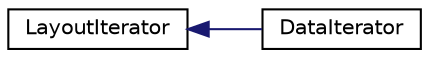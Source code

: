 digraph "Graphical Class Hierarchy"
{
  edge [fontname="Helvetica",fontsize="10",labelfontname="Helvetica",labelfontsize="10"];
  node [fontname="Helvetica",fontsize="10",shape=record];
  rankdir="LR";
  Node0 [label="LayoutIterator",height=0.2,width=0.4,color="black", fillcolor="white", style="filled",URL="$classLayoutIterator.html",tooltip="An Iterator based on a BoxLayout object. "];
  Node0 -> Node1 [dir="back",color="midnightblue",fontsize="10",style="solid",fontname="Helvetica"];
  Node1 [label="DataIterator",height=0.2,width=0.4,color="black", fillcolor="white", style="filled",URL="$classDataIterator.html"];
}

